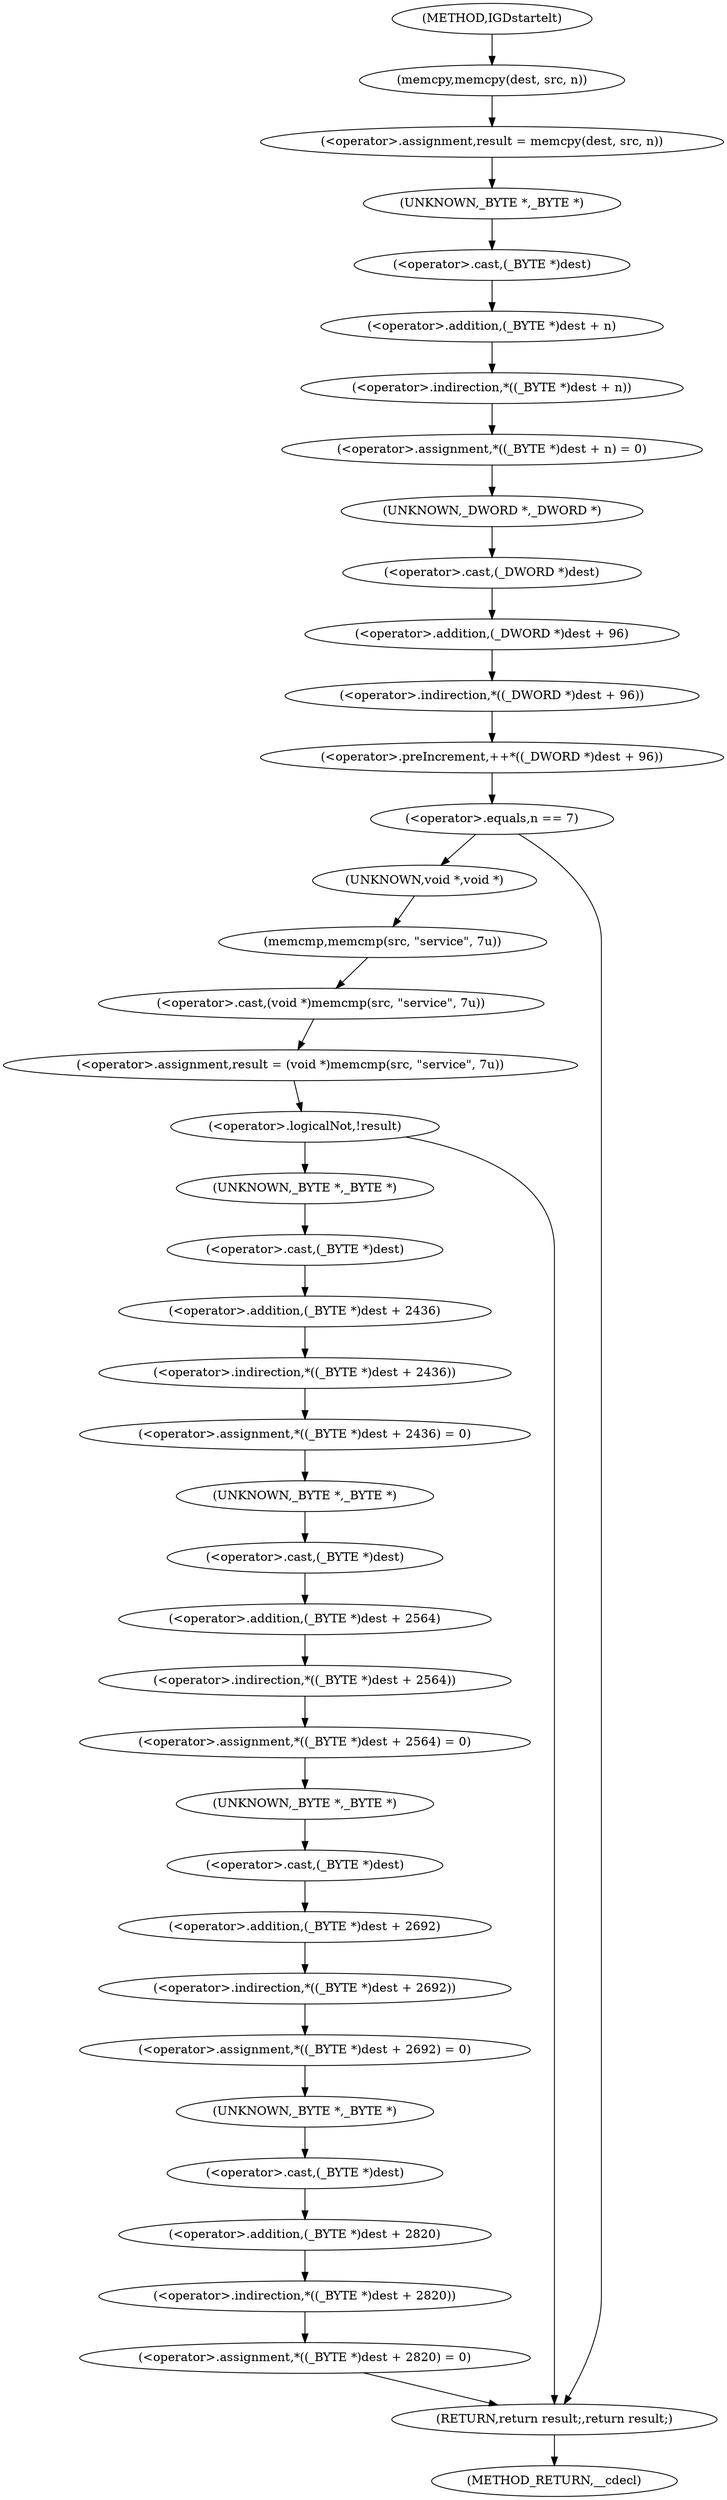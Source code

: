 digraph IGDstartelt {  
"1000108" [label = "(<operator>.assignment,result = memcpy(dest, src, n))" ]
"1000110" [label = "(memcpy,memcpy(dest, src, n))" ]
"1000114" [label = "(<operator>.assignment,*((_BYTE *)dest + n) = 0)" ]
"1000115" [label = "(<operator>.indirection,*((_BYTE *)dest + n))" ]
"1000116" [label = "(<operator>.addition,(_BYTE *)dest + n)" ]
"1000117" [label = "(<operator>.cast,(_BYTE *)dest)" ]
"1000118" [label = "(UNKNOWN,_BYTE *,_BYTE *)" ]
"1000122" [label = "(<operator>.preIncrement,++*((_DWORD *)dest + 96))" ]
"1000123" [label = "(<operator>.indirection,*((_DWORD *)dest + 96))" ]
"1000124" [label = "(<operator>.addition,(_DWORD *)dest + 96)" ]
"1000125" [label = "(<operator>.cast,(_DWORD *)dest)" ]
"1000126" [label = "(UNKNOWN,_DWORD *,_DWORD *)" ]
"1000130" [label = "(<operator>.equals,n == 7)" ]
"1000134" [label = "(<operator>.assignment,result = (void *)memcmp(src, \"service\", 7u))" ]
"1000136" [label = "(<operator>.cast,(void *)memcmp(src, \"service\", 7u))" ]
"1000137" [label = "(UNKNOWN,void *,void *)" ]
"1000138" [label = "(memcmp,memcmp(src, \"service\", 7u))" ]
"1000143" [label = "(<operator>.logicalNot,!result)" ]
"1000146" [label = "(<operator>.assignment,*((_BYTE *)dest + 2436) = 0)" ]
"1000147" [label = "(<operator>.indirection,*((_BYTE *)dest + 2436))" ]
"1000148" [label = "(<operator>.addition,(_BYTE *)dest + 2436)" ]
"1000149" [label = "(<operator>.cast,(_BYTE *)dest)" ]
"1000150" [label = "(UNKNOWN,_BYTE *,_BYTE *)" ]
"1000154" [label = "(<operator>.assignment,*((_BYTE *)dest + 2564) = 0)" ]
"1000155" [label = "(<operator>.indirection,*((_BYTE *)dest + 2564))" ]
"1000156" [label = "(<operator>.addition,(_BYTE *)dest + 2564)" ]
"1000157" [label = "(<operator>.cast,(_BYTE *)dest)" ]
"1000158" [label = "(UNKNOWN,_BYTE *,_BYTE *)" ]
"1000162" [label = "(<operator>.assignment,*((_BYTE *)dest + 2692) = 0)" ]
"1000163" [label = "(<operator>.indirection,*((_BYTE *)dest + 2692))" ]
"1000164" [label = "(<operator>.addition,(_BYTE *)dest + 2692)" ]
"1000165" [label = "(<operator>.cast,(_BYTE *)dest)" ]
"1000166" [label = "(UNKNOWN,_BYTE *,_BYTE *)" ]
"1000170" [label = "(<operator>.assignment,*((_BYTE *)dest + 2820) = 0)" ]
"1000171" [label = "(<operator>.indirection,*((_BYTE *)dest + 2820))" ]
"1000172" [label = "(<operator>.addition,(_BYTE *)dest + 2820)" ]
"1000173" [label = "(<operator>.cast,(_BYTE *)dest)" ]
"1000174" [label = "(UNKNOWN,_BYTE *,_BYTE *)" ]
"1000178" [label = "(RETURN,return result;,return result;)" ]
"1000102" [label = "(METHOD,IGDstartelt)" ]
"1000180" [label = "(METHOD_RETURN,__cdecl)" ]
  "1000108" -> "1000118" 
  "1000110" -> "1000108" 
  "1000114" -> "1000126" 
  "1000115" -> "1000114" 
  "1000116" -> "1000115" 
  "1000117" -> "1000116" 
  "1000118" -> "1000117" 
  "1000122" -> "1000130" 
  "1000123" -> "1000122" 
  "1000124" -> "1000123" 
  "1000125" -> "1000124" 
  "1000126" -> "1000125" 
  "1000130" -> "1000137" 
  "1000130" -> "1000178" 
  "1000134" -> "1000143" 
  "1000136" -> "1000134" 
  "1000137" -> "1000138" 
  "1000138" -> "1000136" 
  "1000143" -> "1000150" 
  "1000143" -> "1000178" 
  "1000146" -> "1000158" 
  "1000147" -> "1000146" 
  "1000148" -> "1000147" 
  "1000149" -> "1000148" 
  "1000150" -> "1000149" 
  "1000154" -> "1000166" 
  "1000155" -> "1000154" 
  "1000156" -> "1000155" 
  "1000157" -> "1000156" 
  "1000158" -> "1000157" 
  "1000162" -> "1000174" 
  "1000163" -> "1000162" 
  "1000164" -> "1000163" 
  "1000165" -> "1000164" 
  "1000166" -> "1000165" 
  "1000170" -> "1000178" 
  "1000171" -> "1000170" 
  "1000172" -> "1000171" 
  "1000173" -> "1000172" 
  "1000174" -> "1000173" 
  "1000178" -> "1000180" 
  "1000102" -> "1000110" 
}
